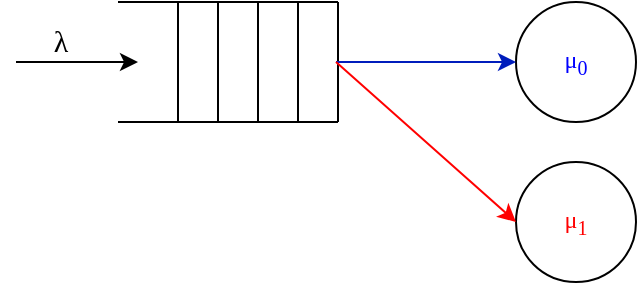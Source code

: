 <mxfile version="22.1.18" type="device" pages="3">
  <diagram id="BV2bp7-jKZivcJGP3EX3" name="Page-1">
    <mxGraphModel dx="1185" dy="632" grid="1" gridSize="10" guides="1" tooltips="1" connect="1" arrows="1" fold="1" page="1" pageScale="1" pageWidth="827" pageHeight="1169" math="0" shadow="0">
      <root>
        <mxCell id="0" />
        <mxCell id="1" parent="0" />
        <mxCell id="FGZiyLkYczWA7S_5GVxX-21" value="" style="endArrow=none;html=1;rounded=0;fontFamily=Georgia;" parent="1" edge="1">
          <mxGeometry width="50" height="50" relative="1" as="geometry">
            <mxPoint x="131" y="300" as="sourcePoint" />
            <mxPoint x="241" y="300" as="targetPoint" />
          </mxGeometry>
        </mxCell>
        <mxCell id="FGZiyLkYczWA7S_5GVxX-22" value="" style="endArrow=none;html=1;rounded=0;fontFamily=Georgia;" parent="1" edge="1">
          <mxGeometry width="50" height="50" relative="1" as="geometry">
            <mxPoint x="131" y="360" as="sourcePoint" />
            <mxPoint x="241" y="360" as="targetPoint" />
          </mxGeometry>
        </mxCell>
        <mxCell id="FGZiyLkYczWA7S_5GVxX-23" value="" style="endArrow=none;html=1;rounded=0;fontFamily=Georgia;" parent="1" edge="1">
          <mxGeometry width="50" height="50" relative="1" as="geometry">
            <mxPoint x="241" y="300" as="sourcePoint" />
            <mxPoint x="241" y="360" as="targetPoint" />
          </mxGeometry>
        </mxCell>
        <mxCell id="FGZiyLkYczWA7S_5GVxX-24" value="" style="endArrow=none;html=1;rounded=0;fontFamily=Georgia;" parent="1" edge="1">
          <mxGeometry width="50" height="50" relative="1" as="geometry">
            <mxPoint x="221" y="300" as="sourcePoint" />
            <mxPoint x="221" y="360" as="targetPoint" />
          </mxGeometry>
        </mxCell>
        <mxCell id="FGZiyLkYczWA7S_5GVxX-25" value="" style="endArrow=none;html=1;rounded=0;fontFamily=Georgia;" parent="1" edge="1">
          <mxGeometry width="50" height="50" relative="1" as="geometry">
            <mxPoint x="201" y="300" as="sourcePoint" />
            <mxPoint x="201" y="360" as="targetPoint" />
          </mxGeometry>
        </mxCell>
        <mxCell id="FGZiyLkYczWA7S_5GVxX-26" value="" style="endArrow=none;html=1;rounded=0;fontFamily=Georgia;" parent="1" edge="1">
          <mxGeometry width="50" height="50" relative="1" as="geometry">
            <mxPoint x="181" y="300" as="sourcePoint" />
            <mxPoint x="181" y="360" as="targetPoint" />
          </mxGeometry>
        </mxCell>
        <mxCell id="FGZiyLkYczWA7S_5GVxX-27" value="" style="endArrow=none;html=1;rounded=0;fontFamily=Georgia;" parent="1" edge="1">
          <mxGeometry width="50" height="50" relative="1" as="geometry">
            <mxPoint x="161" y="300" as="sourcePoint" />
            <mxPoint x="161" y="360" as="targetPoint" />
          </mxGeometry>
        </mxCell>
        <mxCell id="FGZiyLkYczWA7S_5GVxX-28" value="" style="endArrow=classic;html=1;rounded=0;fontFamily=Georgia;" parent="1" edge="1">
          <mxGeometry width="50" height="50" relative="1" as="geometry">
            <mxPoint x="80" y="330" as="sourcePoint" />
            <mxPoint x="141" y="330" as="targetPoint" />
          </mxGeometry>
        </mxCell>
        <mxCell id="FGZiyLkYczWA7S_5GVxX-61" value="λ" style="edgeLabel;html=1;align=center;verticalAlign=middle;resizable=0;points=[];fontSize=15;fontFamily=Georgia;" parent="FGZiyLkYczWA7S_5GVxX-28" vertex="1" connectable="0">
          <mxGeometry x="-0.59" relative="1" as="geometry">
            <mxPoint x="9" y="-11" as="offset" />
          </mxGeometry>
        </mxCell>
        <mxCell id="FGZiyLkYczWA7S_5GVxX-29" value="&lt;span style=&quot;background-color: transparent&quot;&gt;&lt;font color=&quot;#0000ff&quot;&gt;μ&lt;sub style=&quot;&quot;&gt;0&lt;/sub&gt;&lt;/font&gt;&lt;/span&gt;" style="ellipse;whiteSpace=wrap;html=1;aspect=fixed;fontFamily=Georgia;" parent="1" vertex="1">
          <mxGeometry x="330" y="300" width="60" height="60" as="geometry" />
        </mxCell>
        <mxCell id="FGZiyLkYczWA7S_5GVxX-31" value="" style="endArrow=classic;html=1;rounded=0;strokeColor=#001DBC;fontFamily=Georgia;entryX=0;entryY=0.5;entryDx=0;entryDy=0;fillColor=#0050ef;" parent="1" edge="1" target="FGZiyLkYczWA7S_5GVxX-29">
          <mxGeometry width="50" height="50" relative="1" as="geometry">
            <mxPoint x="240" y="330" as="sourcePoint" />
            <mxPoint x="341" y="340" as="targetPoint" />
          </mxGeometry>
        </mxCell>
        <mxCell id="vmARAZOoHFolNQza6AN0-3" value="&lt;span style=&quot;background-color: transparent&quot;&gt;&lt;font color=&quot;#FF0000&quot;&gt;μ&lt;/font&gt;&lt;sub&gt;&lt;font color=&quot;#FF0000&quot;&gt;1&lt;/font&gt;&lt;/sub&gt;&lt;br&gt;&lt;/span&gt;" style="ellipse;whiteSpace=wrap;html=1;aspect=fixed;fontFamily=Georgia;" vertex="1" parent="1">
          <mxGeometry x="330" y="380" width="60" height="60" as="geometry" />
        </mxCell>
        <mxCell id="vmARAZOoHFolNQza6AN0-4" value="" style="endArrow=classic;html=1;rounded=0;strokeColor=#FF0000;fontFamily=Georgia;entryX=0;entryY=0.5;entryDx=0;entryDy=0;fillColor=#a20025;" edge="1" parent="1" target="vmARAZOoHFolNQza6AN0-3">
          <mxGeometry width="50" height="50" relative="1" as="geometry">
            <mxPoint x="240" y="330" as="sourcePoint" />
            <mxPoint x="351" y="350" as="targetPoint" />
          </mxGeometry>
        </mxCell>
      </root>
    </mxGraphModel>
  </diagram>
  <diagram id="0Yo5gGuUIpMl9sLR1OLQ" name="Page-2">
    <mxGraphModel dx="782" dy="412" grid="1" gridSize="10" guides="1" tooltips="1" connect="1" arrows="1" fold="1" page="1" pageScale="1" pageWidth="827" pageHeight="1169" math="0" shadow="0">
      <root>
        <mxCell id="drhzaPPeF4iZ4GxCIF6M-0" />
        <mxCell id="drhzaPPeF4iZ4GxCIF6M-1" parent="drhzaPPeF4iZ4GxCIF6M-0" />
        <mxCell id="ZZ3DikQbErYwZuaCqR6U-0" value="" style="endArrow=none;html=1;rounded=0;fontFamily=Georgia;" parent="drhzaPPeF4iZ4GxCIF6M-1" edge="1">
          <mxGeometry width="50" height="50" relative="1" as="geometry">
            <mxPoint x="121" y="620" as="sourcePoint" />
            <mxPoint x="231" y="620" as="targetPoint" />
          </mxGeometry>
        </mxCell>
        <mxCell id="ZZ3DikQbErYwZuaCqR6U-1" value="" style="endArrow=none;html=1;rounded=0;fontFamily=Georgia;" parent="drhzaPPeF4iZ4GxCIF6M-1" edge="1">
          <mxGeometry width="50" height="50" relative="1" as="geometry">
            <mxPoint x="121" y="680" as="sourcePoint" />
            <mxPoint x="231" y="680" as="targetPoint" />
          </mxGeometry>
        </mxCell>
        <mxCell id="ZZ3DikQbErYwZuaCqR6U-2" value="" style="endArrow=none;html=1;rounded=0;fontFamily=Georgia;" parent="drhzaPPeF4iZ4GxCIF6M-1" edge="1">
          <mxGeometry width="50" height="50" relative="1" as="geometry">
            <mxPoint x="231" y="620" as="sourcePoint" />
            <mxPoint x="231" y="680" as="targetPoint" />
          </mxGeometry>
        </mxCell>
        <mxCell id="ZZ3DikQbErYwZuaCqR6U-3" value="" style="endArrow=none;html=1;rounded=0;fontFamily=Georgia;" parent="drhzaPPeF4iZ4GxCIF6M-1" edge="1">
          <mxGeometry width="50" height="50" relative="1" as="geometry">
            <mxPoint x="211" y="620" as="sourcePoint" />
            <mxPoint x="211" y="680" as="targetPoint" />
          </mxGeometry>
        </mxCell>
        <mxCell id="ZZ3DikQbErYwZuaCqR6U-4" value="" style="endArrow=none;html=1;rounded=0;fontFamily=Georgia;" parent="drhzaPPeF4iZ4GxCIF6M-1" edge="1">
          <mxGeometry width="50" height="50" relative="1" as="geometry">
            <mxPoint x="191" y="620" as="sourcePoint" />
            <mxPoint x="191" y="680" as="targetPoint" />
          </mxGeometry>
        </mxCell>
        <mxCell id="ZZ3DikQbErYwZuaCqR6U-5" value="" style="endArrow=none;html=1;rounded=0;fontFamily=Georgia;" parent="drhzaPPeF4iZ4GxCIF6M-1" edge="1">
          <mxGeometry width="50" height="50" relative="1" as="geometry">
            <mxPoint x="171" y="620" as="sourcePoint" />
            <mxPoint x="171" y="680" as="targetPoint" />
          </mxGeometry>
        </mxCell>
        <mxCell id="ZZ3DikQbErYwZuaCqR6U-6" value="" style="endArrow=none;html=1;rounded=0;fontFamily=Georgia;" parent="drhzaPPeF4iZ4GxCIF6M-1" edge="1">
          <mxGeometry width="50" height="50" relative="1" as="geometry">
            <mxPoint x="151" y="620" as="sourcePoint" />
            <mxPoint x="151" y="680" as="targetPoint" />
          </mxGeometry>
        </mxCell>
        <mxCell id="ZZ3DikQbErYwZuaCqR6U-7" value="" style="endArrow=classic;html=1;rounded=0;fontFamily=Georgia;" parent="drhzaPPeF4iZ4GxCIF6M-1" edge="1">
          <mxGeometry width="50" height="50" relative="1" as="geometry">
            <mxPoint x="70" y="650" as="sourcePoint" />
            <mxPoint x="131" y="650" as="targetPoint" />
          </mxGeometry>
        </mxCell>
        <mxCell id="ZZ3DikQbErYwZuaCqR6U-8" value="λ" style="edgeLabel;html=1;align=center;verticalAlign=middle;resizable=0;points=[];fontSize=15;fontFamily=Georgia;" parent="ZZ3DikQbErYwZuaCqR6U-7" vertex="1" connectable="0">
          <mxGeometry x="-0.59" relative="1" as="geometry">
            <mxPoint x="9" y="-11" as="offset" />
          </mxGeometry>
        </mxCell>
        <mxCell id="ZZ3DikQbErYwZuaCqR6U-9" value="&lt;span style=&quot;background-color: transparent&quot;&gt;μ&lt;br&gt;&lt;/span&gt;" style="ellipse;whiteSpace=wrap;html=1;aspect=fixed;fontFamily=Georgia;" parent="drhzaPPeF4iZ4GxCIF6M-1" vertex="1">
          <mxGeometry x="270" y="620" width="60" height="60" as="geometry" />
        </mxCell>
        <mxCell id="ZZ3DikQbErYwZuaCqR6U-10" value="" style="endArrow=none;html=1;rounded=0;fontFamily=Georgia;" parent="drhzaPPeF4iZ4GxCIF6M-1" edge="1">
          <mxGeometry width="50" height="50" relative="1" as="geometry">
            <mxPoint x="501" y="720" as="sourcePoint" />
            <mxPoint x="501" y="580" as="targetPoint" />
          </mxGeometry>
        </mxCell>
        <mxCell id="ZZ3DikQbErYwZuaCqR6U-11" value="" style="endArrow=classic;html=1;rounded=0;entryX=1;entryY=0.5;entryDx=0;entryDy=0;exitX=0.5;exitY=0;exitDx=0;exitDy=0;fontFamily=Georgia;" parent="drhzaPPeF4iZ4GxCIF6M-1" source="ZZ3DikQbErYwZuaCqR6U-12" edge="1">
          <mxGeometry width="50" height="50" relative="1" as="geometry">
            <mxPoint x="461" y="720" as="sourcePoint" />
            <mxPoint x="501" y="720" as="targetPoint" />
          </mxGeometry>
        </mxCell>
        <mxCell id="ZZ3DikQbErYwZuaCqR6U-12" value="μ&lt;sub&gt;d&lt;/sub&gt;" style="ellipse;whiteSpace=wrap;html=1;aspect=fixed;direction=south;fontFamily=Georgia;" parent="drhzaPPeF4iZ4GxCIF6M-1" vertex="1">
          <mxGeometry x="421" y="700" width="40" height="40" as="geometry" />
        </mxCell>
        <mxCell id="ZZ3DikQbErYwZuaCqR6U-13" value="" style="endArrow=classic;html=1;rounded=0;entryX=1;entryY=0.5;entryDx=0;entryDy=0;exitX=0.5;exitY=0;exitDx=0;exitDy=0;fontFamily=Georgia;" parent="drhzaPPeF4iZ4GxCIF6M-1" source="ZZ3DikQbErYwZuaCqR6U-14" edge="1">
          <mxGeometry width="50" height="50" relative="1" as="geometry">
            <mxPoint x="461" y="630" as="sourcePoint" />
            <mxPoint x="501" y="630" as="targetPoint" />
          </mxGeometry>
        </mxCell>
        <mxCell id="ZZ3DikQbErYwZuaCqR6U-14" value="μ&lt;sub&gt;d&lt;/sub&gt;" style="ellipse;whiteSpace=wrap;html=1;aspect=fixed;direction=south;fontFamily=Georgia;" parent="drhzaPPeF4iZ4GxCIF6M-1" vertex="1">
          <mxGeometry x="421" y="610" width="40" height="40" as="geometry" />
        </mxCell>
        <mxCell id="ZZ3DikQbErYwZuaCqR6U-15" value="" style="endArrow=none;dashed=1;html=1;dashPattern=1 3;strokeWidth=2;rounded=0;fontFamily=Georgia;" parent="drhzaPPeF4iZ4GxCIF6M-1" edge="1">
          <mxGeometry width="50" height="50" relative="1" as="geometry">
            <mxPoint x="441" y="660" as="sourcePoint" />
            <mxPoint x="440.83" y="690" as="targetPoint" />
            <Array as="points">
              <mxPoint x="441" y="660" />
            </Array>
          </mxGeometry>
        </mxCell>
        <mxCell id="ZZ3DikQbErYwZuaCqR6U-16" value="" style="endArrow=classic;html=1;rounded=0;entryX=1;entryY=0.5;entryDx=0;entryDy=0;exitX=0.5;exitY=0;exitDx=0;exitDy=0;fontFamily=Georgia;" parent="drhzaPPeF4iZ4GxCIF6M-1" source="ZZ3DikQbErYwZuaCqR6U-17" edge="1">
          <mxGeometry width="50" height="50" relative="1" as="geometry">
            <mxPoint x="461" y="580" as="sourcePoint" />
            <mxPoint x="501" y="580" as="targetPoint" />
          </mxGeometry>
        </mxCell>
        <mxCell id="ZZ3DikQbErYwZuaCqR6U-17" value="μ&lt;sub&gt;d&lt;/sub&gt;" style="ellipse;whiteSpace=wrap;html=1;aspect=fixed;direction=south;fontFamily=Georgia;" parent="drhzaPPeF4iZ4GxCIF6M-1" vertex="1">
          <mxGeometry x="421" y="560" width="40" height="40" as="geometry" />
        </mxCell>
        <mxCell id="ZZ3DikQbErYwZuaCqR6U-18" value="" style="endArrow=classic;html=1;rounded=0;exitX=0;exitY=0.5;exitDx=0;exitDy=0;entryX=0.5;entryY=1;entryDx=0;entryDy=0;fontFamily=Georgia;" parent="drhzaPPeF4iZ4GxCIF6M-1" target="ZZ3DikQbErYwZuaCqR6U-12" edge="1">
          <mxGeometry width="50" height="50" relative="1" as="geometry">
            <mxPoint x="381" y="720" as="sourcePoint" />
            <mxPoint x="371" y="710" as="targetPoint" />
          </mxGeometry>
        </mxCell>
        <mxCell id="ZZ3DikQbErYwZuaCqR6U-19" value="" style="endArrow=classic;html=1;rounded=0;exitX=0;exitY=0.5;exitDx=0;exitDy=0;entryX=0.5;entryY=1;entryDx=0;entryDy=0;fontFamily=Georgia;" parent="drhzaPPeF4iZ4GxCIF6M-1" target="ZZ3DikQbErYwZuaCqR6U-14" edge="1">
          <mxGeometry width="50" height="50" relative="1" as="geometry">
            <mxPoint x="381" y="629.83" as="sourcePoint" />
            <mxPoint x="411" y="630" as="targetPoint" />
          </mxGeometry>
        </mxCell>
        <mxCell id="ZZ3DikQbErYwZuaCqR6U-20" value="" style="endArrow=classic;html=1;rounded=0;exitX=0;exitY=0.5;exitDx=0;exitDy=0;entryX=0.5;entryY=1;entryDx=0;entryDy=0;fontFamily=Georgia;" parent="drhzaPPeF4iZ4GxCIF6M-1" target="ZZ3DikQbErYwZuaCqR6U-17" edge="1">
          <mxGeometry width="50" height="50" relative="1" as="geometry">
            <mxPoint x="381" y="579.83" as="sourcePoint" />
            <mxPoint x="411" y="580" as="targetPoint" />
          </mxGeometry>
        </mxCell>
        <mxCell id="ZZ3DikQbErYwZuaCqR6U-21" value="" style="endArrow=none;html=1;rounded=0;fontFamily=Georgia;" parent="drhzaPPeF4iZ4GxCIF6M-1" edge="1">
          <mxGeometry width="50" height="50" relative="1" as="geometry">
            <mxPoint x="381" y="580" as="sourcePoint" />
            <mxPoint x="381" y="720" as="targetPoint" />
          </mxGeometry>
        </mxCell>
        <mxCell id="ZZ3DikQbErYwZuaCqR6U-22" value="" style="endArrow=classic;html=1;rounded=0;fontSize=15;fontColor=#000000;strokeColor=#000000;fontFamily=Georgia;" parent="drhzaPPeF4iZ4GxCIF6M-1" target="ZZ3DikQbErYwZuaCqR6U-9" edge="1">
          <mxGeometry width="50" height="50" relative="1" as="geometry">
            <mxPoint x="230.0" y="650" as="sourcePoint" />
            <mxPoint x="380" y="600" as="targetPoint" />
          </mxGeometry>
        </mxCell>
        <mxCell id="ZZ3DikQbErYwZuaCqR6U-23" value="" style="endArrow=classic;html=1;rounded=0;fontSize=15;fontColor=#000000;strokeColor=#000000;exitX=1;exitY=0.5;exitDx=0;exitDy=0;fontFamily=Georgia;" parent="drhzaPPeF4iZ4GxCIF6M-1" source="ZZ3DikQbErYwZuaCqR6U-9" edge="1">
          <mxGeometry width="50" height="50" relative="1" as="geometry">
            <mxPoint x="340" y="650" as="sourcePoint" />
            <mxPoint x="380.0" y="650" as="targetPoint" />
          </mxGeometry>
        </mxCell>
        <mxCell id="ZZ3DikQbErYwZuaCqR6U-24" value="" style="endArrow=classic;html=1;rounded=0;fontSize=15;fontColor=#000000;strokeColor=#000000;fontFamily=Georgia;" parent="drhzaPPeF4iZ4GxCIF6M-1" edge="1">
          <mxGeometry width="50" height="50" relative="1" as="geometry">
            <mxPoint x="500.0" y="650" as="sourcePoint" />
            <mxPoint x="570.0" y="650" as="targetPoint" />
          </mxGeometry>
        </mxCell>
        <mxCell id="ZZ3DikQbErYwZuaCqR6U-25" value="" style="endArrow=none;html=1;rounded=0;fontFamily=Georgia;" parent="drhzaPPeF4iZ4GxCIF6M-1" edge="1">
          <mxGeometry width="50" height="50" relative="1" as="geometry">
            <mxPoint x="557" y="620" as="sourcePoint" />
            <mxPoint x="667" y="620" as="targetPoint" />
          </mxGeometry>
        </mxCell>
        <mxCell id="ZZ3DikQbErYwZuaCqR6U-26" value="" style="endArrow=none;html=1;rounded=0;fontFamily=Georgia;" parent="drhzaPPeF4iZ4GxCIF6M-1" edge="1">
          <mxGeometry width="50" height="50" relative="1" as="geometry">
            <mxPoint x="557" y="680" as="sourcePoint" />
            <mxPoint x="667" y="680" as="targetPoint" />
          </mxGeometry>
        </mxCell>
        <mxCell id="ZZ3DikQbErYwZuaCqR6U-27" value="" style="endArrow=none;html=1;rounded=0;fontFamily=Georgia;" parent="drhzaPPeF4iZ4GxCIF6M-1" edge="1">
          <mxGeometry width="50" height="50" relative="1" as="geometry">
            <mxPoint x="667" y="620" as="sourcePoint" />
            <mxPoint x="667" y="680" as="targetPoint" />
          </mxGeometry>
        </mxCell>
        <mxCell id="ZZ3DikQbErYwZuaCqR6U-28" value="" style="endArrow=none;html=1;rounded=0;fontFamily=Georgia;" parent="drhzaPPeF4iZ4GxCIF6M-1" edge="1">
          <mxGeometry width="50" height="50" relative="1" as="geometry">
            <mxPoint x="647" y="620" as="sourcePoint" />
            <mxPoint x="647" y="680" as="targetPoint" />
          </mxGeometry>
        </mxCell>
        <mxCell id="ZZ3DikQbErYwZuaCqR6U-29" value="" style="endArrow=none;html=1;rounded=0;fontFamily=Georgia;" parent="drhzaPPeF4iZ4GxCIF6M-1" edge="1">
          <mxGeometry width="50" height="50" relative="1" as="geometry">
            <mxPoint x="627" y="620" as="sourcePoint" />
            <mxPoint x="627" y="680" as="targetPoint" />
          </mxGeometry>
        </mxCell>
        <mxCell id="ZZ3DikQbErYwZuaCqR6U-30" value="" style="endArrow=none;html=1;rounded=0;fontFamily=Georgia;" parent="drhzaPPeF4iZ4GxCIF6M-1" edge="1">
          <mxGeometry width="50" height="50" relative="1" as="geometry">
            <mxPoint x="607" y="620" as="sourcePoint" />
            <mxPoint x="607" y="680" as="targetPoint" />
          </mxGeometry>
        </mxCell>
        <mxCell id="ZZ3DikQbErYwZuaCqR6U-31" value="" style="endArrow=none;html=1;rounded=0;fontFamily=Georgia;" parent="drhzaPPeF4iZ4GxCIF6M-1" edge="1">
          <mxGeometry width="50" height="50" relative="1" as="geometry">
            <mxPoint x="587" y="620" as="sourcePoint" />
            <mxPoint x="587" y="680" as="targetPoint" />
          </mxGeometry>
        </mxCell>
        <mxCell id="ZZ3DikQbErYwZuaCqR6U-32" value="" style="endArrow=classic;html=1;rounded=0;fontSize=15;fontColor=#000000;strokeColor=#000000;dashed=1;entryX=0.5;entryY=1.058;entryDx=0;entryDy=0;entryPerimeter=0;dashPattern=1 1;fontFamily=Georgia;" parent="drhzaPPeF4iZ4GxCIF6M-1" target="ZZ3DikQbErYwZuaCqR6U-9" edge="1">
          <mxGeometry width="50" height="50" relative="1" as="geometry">
            <mxPoint x="670.0" y="650" as="sourcePoint" />
            <mxPoint x="280" y="780" as="targetPoint" />
            <Array as="points">
              <mxPoint x="720" y="650" />
              <mxPoint x="720" y="780" />
              <mxPoint x="300" y="780" />
            </Array>
          </mxGeometry>
        </mxCell>
        <mxCell id="ZZ3DikQbErYwZuaCqR6U-33" value="" style="endArrow=classic;html=1;rounded=0;dashed=1;fontSize=15;fontColor=#000000;strokeColor=#000000;strokeWidth=1;exitX=0.502;exitY=-0.048;exitDx=0;exitDy=0;exitPerimeter=0;dashPattern=1 1;fontFamily=Georgia;" parent="drhzaPPeF4iZ4GxCIF6M-1" source="ZZ3DikQbErYwZuaCqR6U-9" edge="1">
          <mxGeometry width="50" height="50" relative="1" as="geometry">
            <mxPoint x="300" y="600" as="sourcePoint" />
            <mxPoint x="300.0" y="520" as="targetPoint" />
          </mxGeometry>
        </mxCell>
        <mxCell id="ZZ3DikQbErYwZuaCqR6U-34" value="" style="rounded=0;whiteSpace=wrap;html=1;dashed=1;labelBackgroundColor=#FF0000;fontSize=15;fontColor=#000000;fillColor=none;fontFamily=Georgia;" parent="drhzaPPeF4iZ4GxCIF6M-1" vertex="1">
          <mxGeometry x="110" y="550" width="420" height="200" as="geometry" />
        </mxCell>
      </root>
    </mxGraphModel>
  </diagram>
  <diagram id="C_B5Z1wjb6VCZKC8pH3u" name="Page-3">
    <mxGraphModel dx="782" dy="412" grid="1" gridSize="10" guides="1" tooltips="1" connect="1" arrows="1" fold="1" page="1" pageScale="1" pageWidth="827" pageHeight="1169" math="0" shadow="0">
      <root>
        <mxCell id="-1RNmuxzyeGddN9J9dOb-0" />
        <mxCell id="-1RNmuxzyeGddN9J9dOb-1" parent="-1RNmuxzyeGddN9J9dOb-0" />
        <mxCell id="-1RNmuxzyeGddN9J9dOb-2" value="" style="endArrow=none;html=1;rounded=0;fontFamily=Georgia;" edge="1" parent="-1RNmuxzyeGddN9J9dOb-1">
          <mxGeometry width="50" height="50" relative="1" as="geometry">
            <mxPoint x="130" y="400" as="sourcePoint" />
            <mxPoint x="240" y="400" as="targetPoint" />
          </mxGeometry>
        </mxCell>
        <mxCell id="-1RNmuxzyeGddN9J9dOb-3" value="" style="endArrow=none;html=1;rounded=0;fontFamily=Georgia;" edge="1" parent="-1RNmuxzyeGddN9J9dOb-1">
          <mxGeometry width="50" height="50" relative="1" as="geometry">
            <mxPoint x="130" y="460" as="sourcePoint" />
            <mxPoint x="240" y="460" as="targetPoint" />
          </mxGeometry>
        </mxCell>
        <mxCell id="-1RNmuxzyeGddN9J9dOb-4" value="" style="endArrow=none;html=1;rounded=0;fontFamily=Georgia;" edge="1" parent="-1RNmuxzyeGddN9J9dOb-1">
          <mxGeometry width="50" height="50" relative="1" as="geometry">
            <mxPoint x="240" y="400" as="sourcePoint" />
            <mxPoint x="240" y="460" as="targetPoint" />
          </mxGeometry>
        </mxCell>
        <mxCell id="-1RNmuxzyeGddN9J9dOb-5" value="" style="endArrow=none;html=1;rounded=0;fontFamily=Georgia;" edge="1" parent="-1RNmuxzyeGddN9J9dOb-1">
          <mxGeometry width="50" height="50" relative="1" as="geometry">
            <mxPoint x="220" y="400" as="sourcePoint" />
            <mxPoint x="220" y="460" as="targetPoint" />
          </mxGeometry>
        </mxCell>
        <mxCell id="-1RNmuxzyeGddN9J9dOb-6" value="" style="endArrow=none;html=1;rounded=0;fontFamily=Georgia;" edge="1" parent="-1RNmuxzyeGddN9J9dOb-1">
          <mxGeometry width="50" height="50" relative="1" as="geometry">
            <mxPoint x="200" y="400" as="sourcePoint" />
            <mxPoint x="200" y="460" as="targetPoint" />
          </mxGeometry>
        </mxCell>
        <mxCell id="-1RNmuxzyeGddN9J9dOb-7" value="" style="endArrow=none;html=1;rounded=0;fontFamily=Georgia;" edge="1" parent="-1RNmuxzyeGddN9J9dOb-1">
          <mxGeometry width="50" height="50" relative="1" as="geometry">
            <mxPoint x="180" y="400" as="sourcePoint" />
            <mxPoint x="180" y="460" as="targetPoint" />
          </mxGeometry>
        </mxCell>
        <mxCell id="-1RNmuxzyeGddN9J9dOb-8" value="" style="endArrow=none;html=1;rounded=0;fontFamily=Georgia;" edge="1" parent="-1RNmuxzyeGddN9J9dOb-1">
          <mxGeometry width="50" height="50" relative="1" as="geometry">
            <mxPoint x="160" y="400" as="sourcePoint" />
            <mxPoint x="160" y="460" as="targetPoint" />
          </mxGeometry>
        </mxCell>
        <mxCell id="-1RNmuxzyeGddN9J9dOb-9" value="" style="endArrow=classic;html=1;rounded=0;fontFamily=Georgia;" edge="1" parent="-1RNmuxzyeGddN9J9dOb-1">
          <mxGeometry width="50" height="50" relative="1" as="geometry">
            <mxPoint x="79" y="430" as="sourcePoint" />
            <mxPoint x="140" y="430" as="targetPoint" />
          </mxGeometry>
        </mxCell>
        <mxCell id="-1RNmuxzyeGddN9J9dOb-10" value="λ" style="edgeLabel;html=1;align=center;verticalAlign=middle;resizable=0;points=[];fontSize=15;fontFamily=Georgia;" vertex="1" connectable="0" parent="-1RNmuxzyeGddN9J9dOb-9">
          <mxGeometry x="-0.59" relative="1" as="geometry">
            <mxPoint x="9" y="-11" as="offset" />
          </mxGeometry>
        </mxCell>
        <mxCell id="-1RNmuxzyeGddN9J9dOb-11" value="&lt;span style=&quot;background-color: transparent&quot;&gt;&lt;font color=&quot;#FFB366&quot;&gt;μ&lt;/font&gt;&lt;/span&gt;" style="ellipse;whiteSpace=wrap;html=1;aspect=fixed;fontFamily=Georgia;" vertex="1" parent="-1RNmuxzyeGddN9J9dOb-1">
          <mxGeometry x="341" y="306" width="60" height="60" as="geometry" />
        </mxCell>
        <mxCell id="-1RNmuxzyeGddN9J9dOb-12" value="" style="endArrow=classic;html=1;rounded=0;entryX=0.5;entryY=1;entryDx=0;entryDy=0;fillColor=#f8cecc;strokeColor=#FF3333;fontFamily=Georgia;" edge="1" parent="-1RNmuxzyeGddN9J9dOb-1" target="-1RNmuxzyeGddN9J9dOb-11">
          <mxGeometry width="50" height="50" relative="1" as="geometry">
            <mxPoint x="240" y="430" as="sourcePoint" />
            <mxPoint x="301" y="356" as="targetPoint" />
            <Array as="points">
              <mxPoint x="371" y="430" />
            </Array>
          </mxGeometry>
        </mxCell>
        <mxCell id="-1RNmuxzyeGddN9J9dOb-13" value="" style="endArrow=classic;html=1;rounded=0;exitX=1;exitY=0.5;exitDx=0;exitDy=0;strokeColor=#FFB366;fontFamily=Georgia;" edge="1" parent="-1RNmuxzyeGddN9J9dOb-1" source="-1RNmuxzyeGddN9J9dOb-11">
          <mxGeometry width="50" height="50" relative="1" as="geometry">
            <mxPoint x="241" y="436" as="sourcePoint" />
            <mxPoint x="480" y="336" as="targetPoint" />
          </mxGeometry>
        </mxCell>
        <mxCell id="-1RNmuxzyeGddN9J9dOb-14" value="" style="endArrow=classic;html=1;rounded=0;exitX=0.5;exitY=0;exitDx=0;exitDy=0;strokeColor=#FF3333;fontFamily=Georgia;" edge="1" parent="-1RNmuxzyeGddN9J9dOb-1" source="-1RNmuxzyeGddN9J9dOb-11">
          <mxGeometry width="50" height="50" relative="1" as="geometry">
            <mxPoint x="241" y="436" as="sourcePoint" />
            <mxPoint x="130" y="336" as="targetPoint" />
            <Array as="points">
              <mxPoint x="371" y="270" />
              <mxPoint x="80" y="270" />
              <mxPoint x="80" y="336" />
            </Array>
          </mxGeometry>
        </mxCell>
        <mxCell id="-1RNmuxzyeGddN9J9dOb-35" value="" style="endArrow=classic;html=1;rounded=0;entryX=0;entryY=0.5;entryDx=0;entryDy=0;fillColor=#fff2cc;strokeColor=#FFB366;fontFamily=Georgia;" edge="1" parent="-1RNmuxzyeGddN9J9dOb-1" target="-1RNmuxzyeGddN9J9dOb-11">
          <mxGeometry width="50" height="50" relative="1" as="geometry">
            <mxPoint x="240" y="336" as="sourcePoint" />
            <mxPoint x="371" y="280" as="targetPoint" />
            <Array as="points">
              <mxPoint x="310" y="336" />
            </Array>
          </mxGeometry>
        </mxCell>
        <mxCell id="-1RNmuxzyeGddN9J9dOb-15" value="" style="endArrow=none;html=1;rounded=0;fontFamily=Georgia;" edge="1" parent="-1RNmuxzyeGddN9J9dOb-1">
          <mxGeometry width="50" height="50" relative="1" as="geometry">
            <mxPoint x="130" y="306" as="sourcePoint" />
            <mxPoint x="240" y="306" as="targetPoint" />
          </mxGeometry>
        </mxCell>
        <mxCell id="-1RNmuxzyeGddN9J9dOb-16" value="" style="endArrow=none;html=1;rounded=0;fontFamily=Georgia;" edge="1" parent="-1RNmuxzyeGddN9J9dOb-1">
          <mxGeometry width="50" height="50" relative="1" as="geometry">
            <mxPoint x="130" y="366" as="sourcePoint" />
            <mxPoint x="240" y="366" as="targetPoint" />
          </mxGeometry>
        </mxCell>
        <mxCell id="-1RNmuxzyeGddN9J9dOb-17" value="" style="endArrow=none;html=1;rounded=0;fontFamily=Georgia;" edge="1" parent="-1RNmuxzyeGddN9J9dOb-1">
          <mxGeometry width="50" height="50" relative="1" as="geometry">
            <mxPoint x="240" y="306" as="sourcePoint" />
            <mxPoint x="240" y="366" as="targetPoint" />
          </mxGeometry>
        </mxCell>
        <mxCell id="-1RNmuxzyeGddN9J9dOb-18" value="" style="endArrow=none;html=1;rounded=0;fontFamily=Georgia;" edge="1" parent="-1RNmuxzyeGddN9J9dOb-1">
          <mxGeometry width="50" height="50" relative="1" as="geometry">
            <mxPoint x="220" y="306" as="sourcePoint" />
            <mxPoint x="220" y="366" as="targetPoint" />
          </mxGeometry>
        </mxCell>
        <mxCell id="-1RNmuxzyeGddN9J9dOb-19" value="" style="endArrow=none;html=1;rounded=0;fontFamily=Georgia;" edge="1" parent="-1RNmuxzyeGddN9J9dOb-1">
          <mxGeometry width="50" height="50" relative="1" as="geometry">
            <mxPoint x="200" y="306" as="sourcePoint" />
            <mxPoint x="200" y="366" as="targetPoint" />
          </mxGeometry>
        </mxCell>
        <mxCell id="-1RNmuxzyeGddN9J9dOb-20" value="" style="endArrow=none;html=1;rounded=0;fontFamily=Georgia;" edge="1" parent="-1RNmuxzyeGddN9J9dOb-1">
          <mxGeometry width="50" height="50" relative="1" as="geometry">
            <mxPoint x="180" y="306" as="sourcePoint" />
            <mxPoint x="180" y="366" as="targetPoint" />
          </mxGeometry>
        </mxCell>
        <mxCell id="-1RNmuxzyeGddN9J9dOb-21" value="" style="endArrow=none;html=1;rounded=0;fontFamily=Georgia;" edge="1" parent="-1RNmuxzyeGddN9J9dOb-1">
          <mxGeometry width="50" height="50" relative="1" as="geometry">
            <mxPoint x="160" y="306" as="sourcePoint" />
            <mxPoint x="160" y="366" as="targetPoint" />
          </mxGeometry>
        </mxCell>
      </root>
    </mxGraphModel>
  </diagram>
</mxfile>
